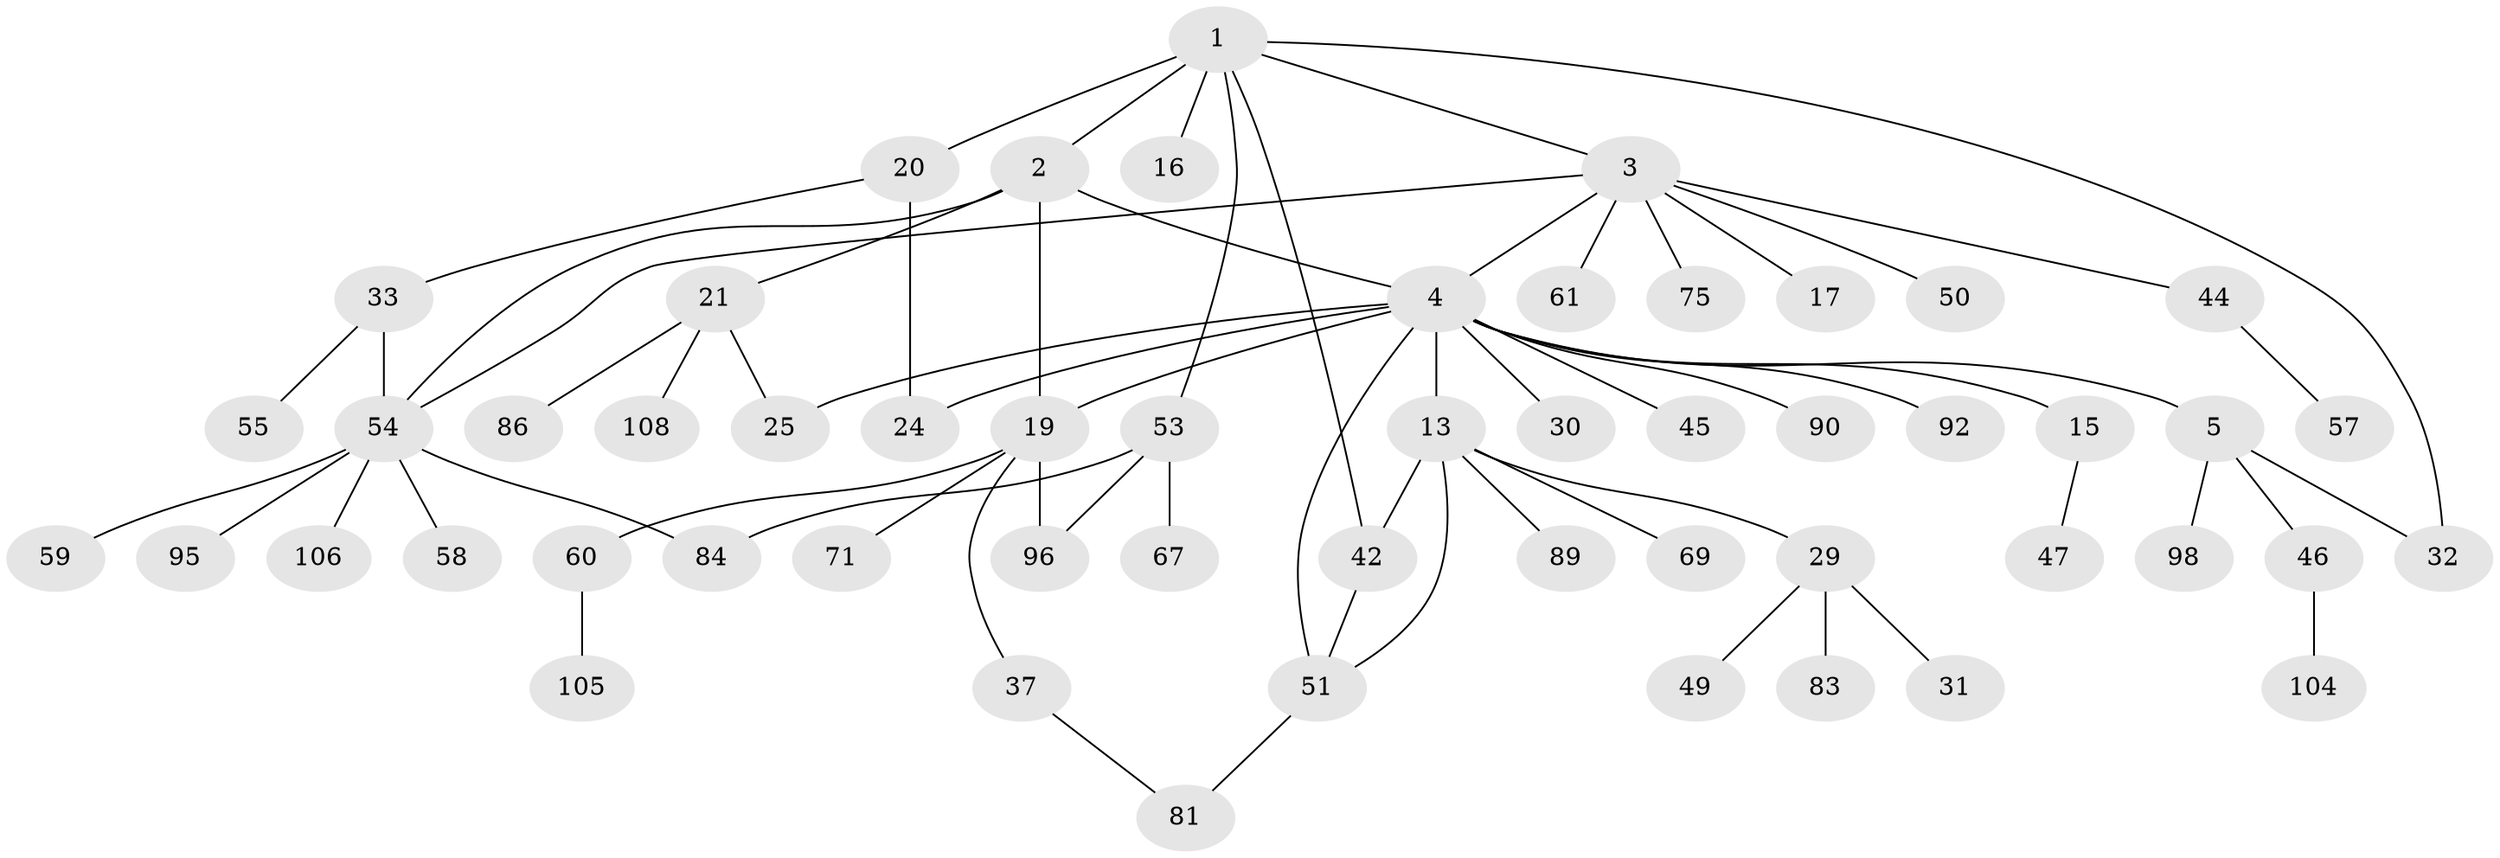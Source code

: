 // original degree distribution, {6: 0.046296296296296294, 3: 0.10185185185185185, 4: 0.09259259259259259, 5: 0.05555555555555555, 1: 0.37962962962962965, 2: 0.32407407407407407}
// Generated by graph-tools (version 1.1) at 2025/13/03/09/25 04:13:33]
// undirected, 54 vertices, 66 edges
graph export_dot {
graph [start="1"]
  node [color=gray90,style=filled];
  1 [super="+8"];
  2;
  3 [super="+6"];
  4 [super="+7+36"];
  5 [super="+76+107+9+88"];
  13 [super="+35+28"];
  15;
  16 [super="+22"];
  17;
  19 [super="+91+99"];
  20 [super="+77"];
  21 [super="+63+38"];
  24 [super="+66"];
  25 [super="+39"];
  29 [super="+65"];
  30;
  31;
  32 [super="+87"];
  33 [super="+85+52+43"];
  37;
  42 [super="+74"];
  44;
  45;
  46;
  47;
  49;
  50;
  51 [super="+79+70+93"];
  53 [super="+56"];
  54 [super="+82"];
  55;
  57;
  58;
  59;
  60 [super="+78+62"];
  61 [super="+94+68"];
  67;
  69 [super="+72"];
  71;
  75;
  81;
  83;
  84 [super="+97"];
  86;
  89 [super="+101"];
  90;
  92;
  95;
  96;
  98;
  104;
  105;
  106;
  108;
  1 -- 2 [weight=2];
  1 -- 3;
  1 -- 20;
  1 -- 32;
  1 -- 42;
  1 -- 16;
  1 -- 53;
  2 -- 4;
  2 -- 19;
  2 -- 21;
  2 -- 54;
  3 -- 54;
  3 -- 17;
  3 -- 50;
  3 -- 4;
  3 -- 75;
  3 -- 44;
  3 -- 61;
  4 -- 5;
  4 -- 45;
  4 -- 13;
  4 -- 15;
  4 -- 51;
  4 -- 24;
  4 -- 25 [weight=2];
  4 -- 90;
  4 -- 92;
  4 -- 30;
  4 -- 19;
  5 -- 46;
  5 -- 98;
  5 -- 32;
  13 -- 29;
  13 -- 89;
  13 -- 51;
  13 -- 69;
  13 -- 42;
  15 -- 47;
  19 -- 37;
  19 -- 60;
  19 -- 71;
  19 -- 96;
  20 -- 24;
  20 -- 33;
  21 -- 25;
  21 -- 108;
  21 -- 86;
  29 -- 31;
  29 -- 49;
  29 -- 83;
  33 -- 54;
  33 -- 55;
  37 -- 81;
  42 -- 51;
  44 -- 57;
  46 -- 104;
  51 -- 81;
  53 -- 84;
  53 -- 96;
  53 -- 67;
  54 -- 58;
  54 -- 59;
  54 -- 106;
  54 -- 95;
  54 -- 84;
  60 -- 105;
}
